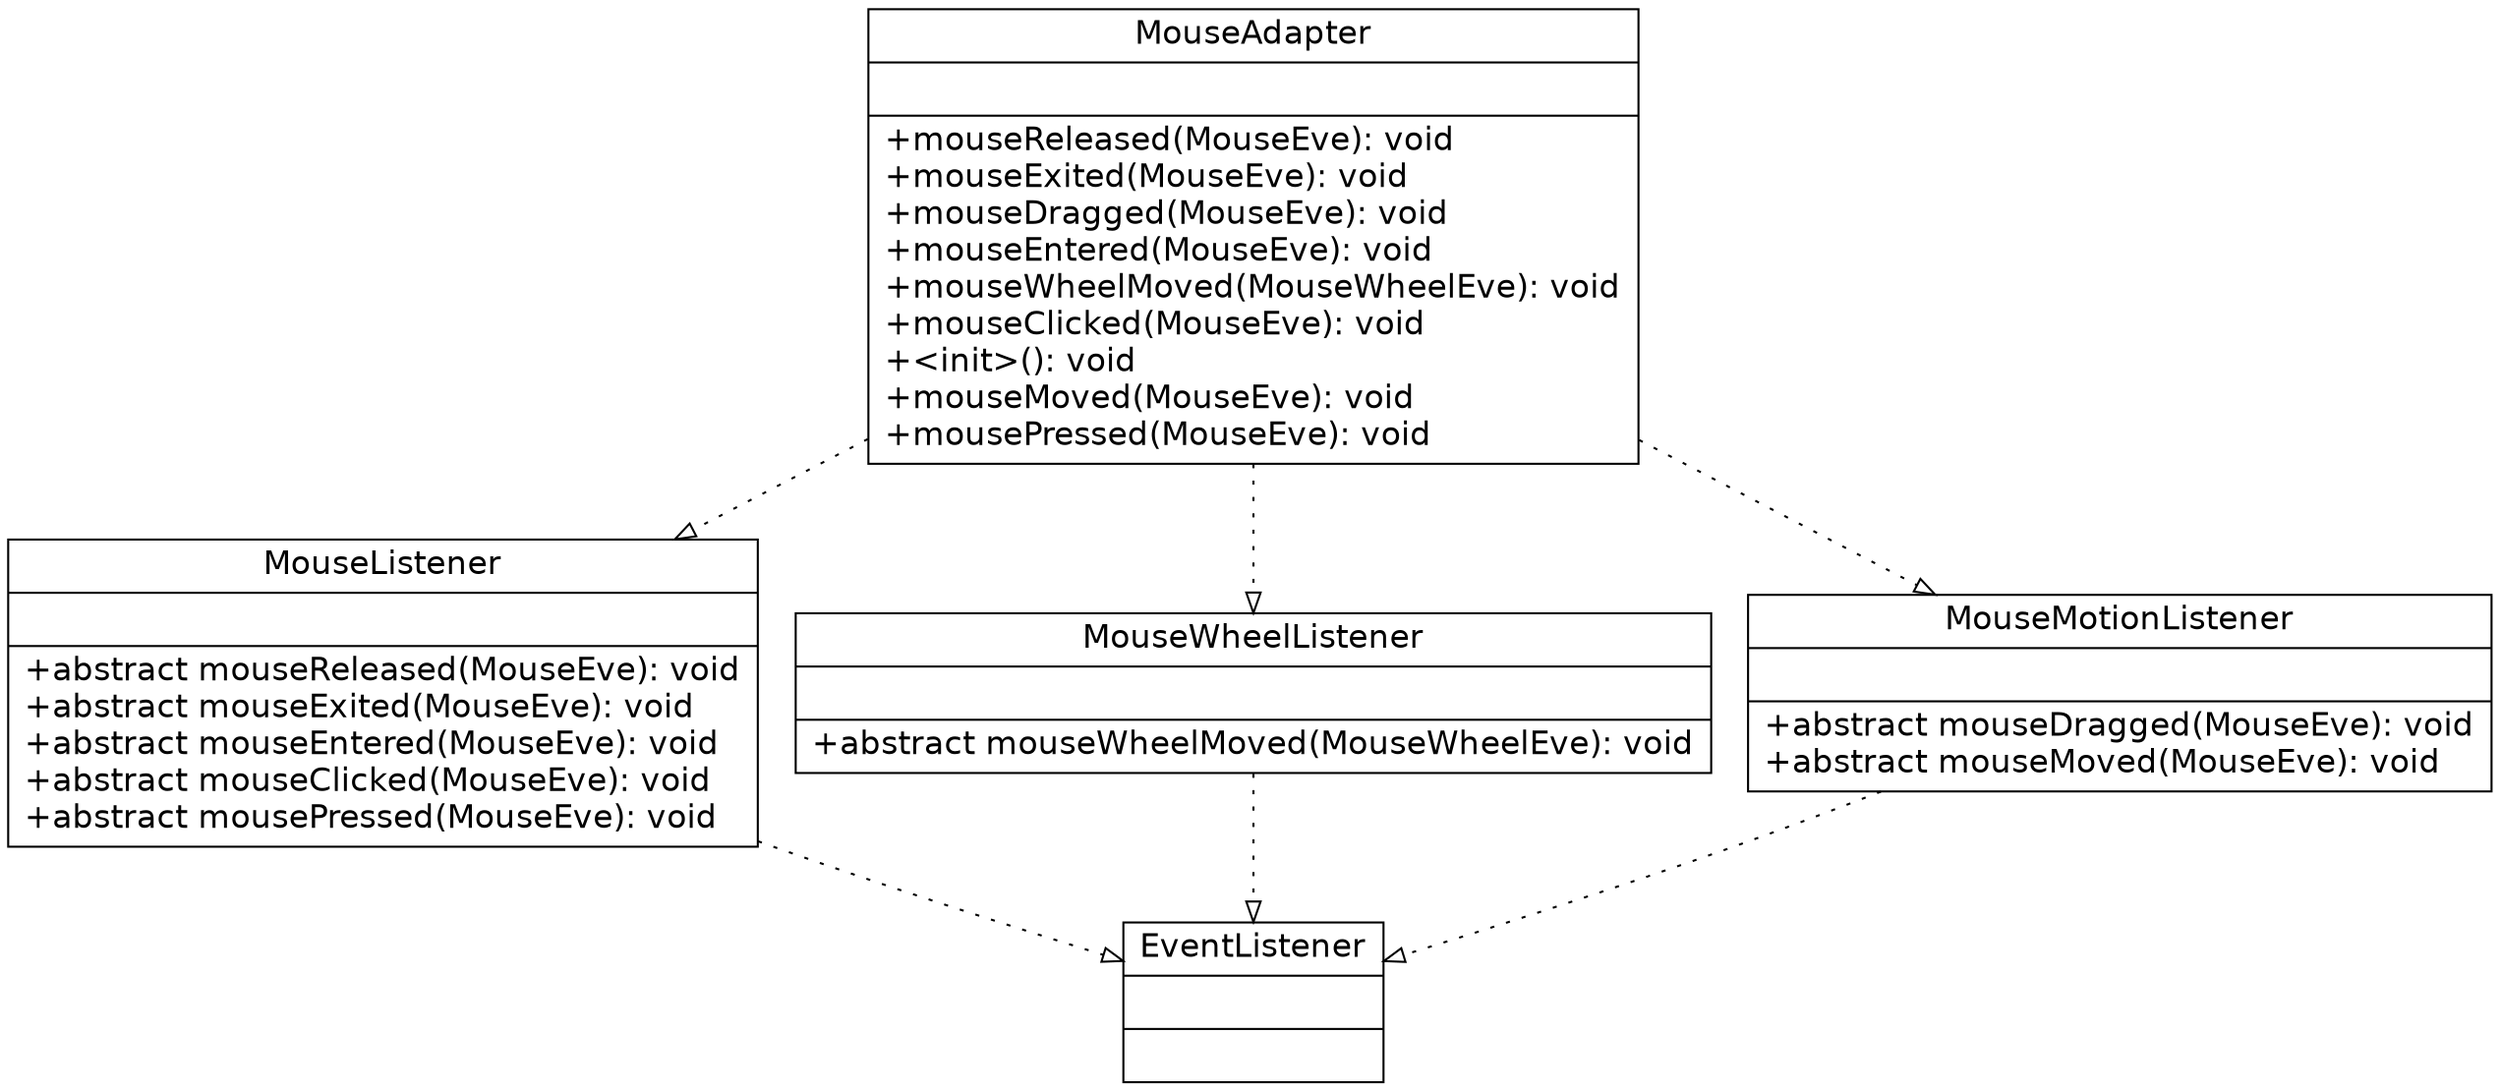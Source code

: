 digraph G{
	fontname = "Bitstream Vera Sans"
	fontsize = 16

node [
	fontname = "Bitstream Vera Sans"
	fontsize = 16

 shape = "record"
]
edge [
	fontname = "Bitstream Vera Sans"
	fontsize = 16
]
MouseListener [ 
center=true
    label="{MouseListener| | +abstract mouseReleased(MouseEve): void\l+abstract mouseExited(MouseEve): void\l+abstract mouseEntered(MouseEve): void\l+abstract mouseClicked(MouseEve): void\l+abstract mousePressed(MouseEve): void\l}"color = black
style = filled 
 fillcolor = white
]
MouseAdapter [ 
center=true
    label="{MouseAdapter| | +mouseReleased(MouseEve): void\l+mouseExited(MouseEve): void\l+mouseDragged(MouseEve): void\l+mouseEntered(MouseEve): void\l+mouseWheelMoved(MouseWheelEve): void\l+mouseClicked(MouseEve): void\l+\<init\>(): void\l+mouseMoved(MouseEve): void\l+mousePressed(MouseEve): void\l}"color = black
style = filled 
 fillcolor = white
]
MouseWheelListener [ 
center=true
    label="{MouseWheelListener| | +abstract mouseWheelMoved(MouseWheelEve): void\l}"color = black
style = filled 
 fillcolor = white
]
EventListener [ 
center=true
    label="{EventListener| | }"color = black
style = filled 
 fillcolor = white
]
MouseMotionListener [ 
center=true
    label="{MouseMotionListener| | +abstract mouseDragged(MouseEve): void\l+abstract mouseMoved(MouseEve): void\l}"color = black
style = filled 
 fillcolor = white
]
MouseListener -> EventListener[arrowhead = onormal,style = dotted]
MouseAdapter -> MouseWheelListener[arrowhead = onormal,style = dotted]
MouseAdapter -> MouseListener[arrowhead = onormal,style = dotted]
MouseAdapter -> MouseMotionListener[arrowhead = onormal,style = dotted]
MouseWheelListener -> EventListener[arrowhead = onormal,style = dotted]
MouseMotionListener -> EventListener[arrowhead = onormal,style = dotted]


}